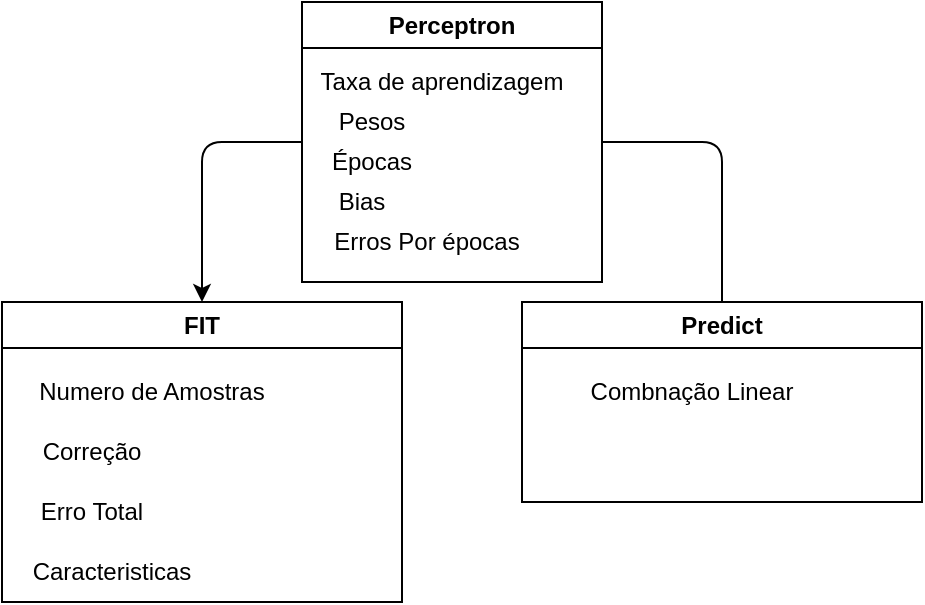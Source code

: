<mxfile>
    <diagram id="JblfoHjdIlRX9cuUml-4" name="Page-1">
        <mxGraphModel dx="591" dy="159" grid="1" gridSize="10" guides="1" tooltips="1" connect="1" arrows="1" fold="1" page="1" pageScale="1" pageWidth="850" pageHeight="1100" math="0" shadow="0">
            <root>
                <mxCell id="0"/>
                <mxCell id="1" parent="0"/>
                <mxCell id="5" style="edgeStyle=none;html=1;entryX=0.5;entryY=0;entryDx=0;entryDy=0;exitX=0;exitY=0.5;exitDx=0;exitDy=0;" edge="1" parent="1" source="8" target="15">
                    <mxGeometry relative="1" as="geometry">
                        <mxPoint x="190" y="60" as="sourcePoint"/>
                        <mxPoint x="130" y="170" as="targetPoint"/>
                        <Array as="points">
                            <mxPoint x="130" y="80"/>
                        </Array>
                    </mxGeometry>
                </mxCell>
                <mxCell id="6" style="edgeStyle=none;html=1;exitX=1;exitY=0.5;exitDx=0;exitDy=0;" edge="1" parent="1" source="8">
                    <mxGeometry relative="1" as="geometry">
                        <mxPoint x="390" y="170" as="targetPoint"/>
                        <mxPoint x="350" y="65" as="sourcePoint"/>
                        <Array as="points">
                            <mxPoint x="390" y="80"/>
                        </Array>
                    </mxGeometry>
                </mxCell>
                <mxCell id="8" value="Perceptron" style="swimlane;whiteSpace=wrap;html=1;" vertex="1" parent="1">
                    <mxGeometry x="180" y="10" width="150" height="140" as="geometry"/>
                </mxCell>
                <mxCell id="9" value="Taxa de aprendizagem" style="text;html=1;strokeColor=none;fillColor=none;align=center;verticalAlign=middle;whiteSpace=wrap;rounded=0;" vertex="1" parent="8">
                    <mxGeometry y="30" width="140" height="20" as="geometry"/>
                </mxCell>
                <mxCell id="10" value="Pesos" style="text;html=1;strokeColor=none;fillColor=none;align=center;verticalAlign=middle;whiteSpace=wrap;rounded=0;" vertex="1" parent="8">
                    <mxGeometry x="10" y="50" width="50" height="20" as="geometry"/>
                </mxCell>
                <mxCell id="11" value="Épocas" style="text;html=1;strokeColor=none;fillColor=none;align=center;verticalAlign=middle;whiteSpace=wrap;rounded=0;" vertex="1" parent="8">
                    <mxGeometry x="10" y="70" width="50" height="20" as="geometry"/>
                </mxCell>
                <mxCell id="12" value="Bias" style="text;html=1;strokeColor=none;fillColor=none;align=center;verticalAlign=middle;whiteSpace=wrap;rounded=0;" vertex="1" parent="8">
                    <mxGeometry x="10" y="90" width="40" height="20" as="geometry"/>
                </mxCell>
                <mxCell id="13" value="Erros Por épocas" style="text;html=1;strokeColor=none;fillColor=none;align=center;verticalAlign=middle;whiteSpace=wrap;rounded=0;" vertex="1" parent="8">
                    <mxGeometry x="10" y="110" width="105" height="20" as="geometry"/>
                </mxCell>
                <mxCell id="14" value="Predict" style="swimlane;whiteSpace=wrap;html=1;" vertex="1" parent="1">
                    <mxGeometry x="290" y="160" width="200" height="100" as="geometry"/>
                </mxCell>
                <mxCell id="29" value="Combnação Linear" style="text;html=1;strokeColor=none;fillColor=none;align=center;verticalAlign=middle;whiteSpace=wrap;rounded=0;" vertex="1" parent="14">
                    <mxGeometry x="20" y="30" width="130" height="30" as="geometry"/>
                </mxCell>
                <mxCell id="15" value="FIT" style="swimlane;whiteSpace=wrap;html=1;" vertex="1" parent="1">
                    <mxGeometry x="30" y="160" width="200" height="150" as="geometry"/>
                </mxCell>
                <mxCell id="24" value="Numero de Amostras" style="text;html=1;strokeColor=none;fillColor=none;align=center;verticalAlign=middle;whiteSpace=wrap;rounded=0;" vertex="1" parent="15">
                    <mxGeometry x="10" y="30" width="130" height="30" as="geometry"/>
                </mxCell>
                <mxCell id="25" value="Correção" style="text;html=1;strokeColor=none;fillColor=none;align=center;verticalAlign=middle;whiteSpace=wrap;rounded=0;" vertex="1" parent="15">
                    <mxGeometry x="10" y="60" width="70" height="30" as="geometry"/>
                </mxCell>
                <mxCell id="26" value="Erro Total" style="text;html=1;strokeColor=none;fillColor=none;align=center;verticalAlign=middle;whiteSpace=wrap;rounded=0;" vertex="1" parent="15">
                    <mxGeometry x="10" y="90" width="70" height="30" as="geometry"/>
                </mxCell>
                <mxCell id="27" value="Caracteristicas" style="text;html=1;strokeColor=none;fillColor=none;align=center;verticalAlign=middle;whiteSpace=wrap;rounded=0;" vertex="1" parent="15">
                    <mxGeometry x="20" y="120" width="70" height="30" as="geometry"/>
                </mxCell>
            </root>
        </mxGraphModel>
    </diagram>
</mxfile>